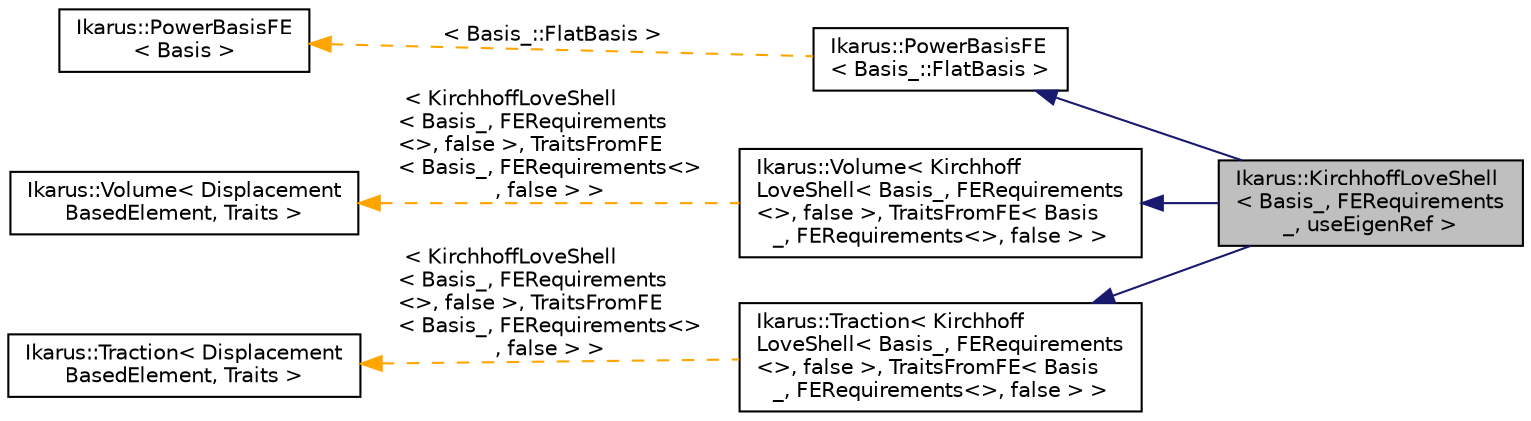 digraph "Ikarus::KirchhoffLoveShell&lt; Basis_, FERequirements_, useEigenRef &gt;"
{
 // LATEX_PDF_SIZE
  edge [fontname="Helvetica",fontsize="10",labelfontname="Helvetica",labelfontsize="10"];
  node [fontname="Helvetica",fontsize="10",shape=record];
  rankdir="LR";
  Node1 [label="Ikarus::KirchhoffLoveShell\l\< Basis_, FERequirements\l_, useEigenRef \>",height=0.2,width=0.4,color="black", fillcolor="grey75", style="filled", fontcolor="black",tooltip="Kirchhoff-Love shell finite element class."];
  Node2 -> Node1 [dir="back",color="midnightblue",fontsize="10",style="solid"];
  Node2 [label="Ikarus::PowerBasisFE\l\< Basis_::FlatBasis \>",height=0.2,width=0.4,color="black", fillcolor="white", style="filled",URL="$a01213.html",tooltip=" "];
  Node3 -> Node2 [dir="back",color="orange",fontsize="10",style="dashed",label=" \< Basis_::FlatBasis \>" ];
  Node3 [label="Ikarus::PowerBasisFE\l\< Basis \>",height=0.2,width=0.4,color="black", fillcolor="white", style="filled",URL="$a01213.html",tooltip="PowerBasisFE class for working with a power basis in FlatInterLeaved elements."];
  Node4 -> Node1 [dir="back",color="midnightblue",fontsize="10",style="solid"];
  Node4 [label="Ikarus::Volume\< Kirchhoff\lLoveShell\< Basis_, FERequirements\l\<\>, false \>, TraitsFromFE\< Basis\l_, FERequirements\<\>, false \> \>",height=0.2,width=0.4,color="black", fillcolor="white", style="filled",URL="$a01297.html",tooltip=" "];
  Node5 -> Node4 [dir="back",color="orange",fontsize="10",style="dashed",label=" \< KirchhoffLoveShell\l\< Basis_, FERequirements\l\<\>, false \>, TraitsFromFE\l\< Basis_, FERequirements\<\>\l, false \> \>" ];
  Node5 [label="Ikarus::Volume\< Displacement\lBasedElement, Traits \>",height=0.2,width=0.4,color="black", fillcolor="white", style="filled",URL="$a01297.html",tooltip="Volume class represents distributed volume load that can be applied."];
  Node6 -> Node1 [dir="back",color="midnightblue",fontsize="10",style="solid"];
  Node6 [label="Ikarus::Traction\< Kirchhoff\lLoveShell\< Basis_, FERequirements\l\<\>, false \>, TraitsFromFE\< Basis\l_, FERequirements\<\>, false \> \>",height=0.2,width=0.4,color="black", fillcolor="white", style="filled",URL="$a01293.html",tooltip=" "];
  Node7 -> Node6 [dir="back",color="orange",fontsize="10",style="dashed",label=" \< KirchhoffLoveShell\l\< Basis_, FERequirements\l\<\>, false \>, TraitsFromFE\l\< Basis_, FERequirements\<\>\l, false \> \>" ];
  Node7 [label="Ikarus::Traction\< Displacement\lBasedElement, Traits \>",height=0.2,width=0.4,color="black", fillcolor="white", style="filled",URL="$a01293.html",tooltip="Traction class represents distributed traction load that can be applied."];
}
